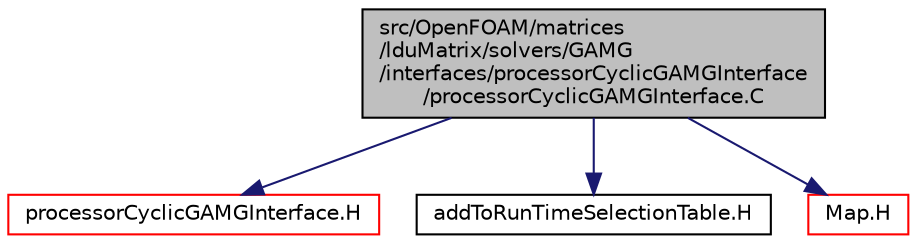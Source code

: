digraph "src/OpenFOAM/matrices/lduMatrix/solvers/GAMG/interfaces/processorCyclicGAMGInterface/processorCyclicGAMGInterface.C"
{
  bgcolor="transparent";
  edge [fontname="Helvetica",fontsize="10",labelfontname="Helvetica",labelfontsize="10"];
  node [fontname="Helvetica",fontsize="10",shape=record];
  Node0 [label="src/OpenFOAM/matrices\l/lduMatrix/solvers/GAMG\l/interfaces/processorCyclicGAMGInterface\l/processorCyclicGAMGInterface.C",height=0.2,width=0.4,color="black", fillcolor="grey75", style="filled", fontcolor="black"];
  Node0 -> Node1 [color="midnightblue",fontsize="10",style="solid",fontname="Helvetica"];
  Node1 [label="processorCyclicGAMGInterface.H",height=0.2,width=0.4,color="red",URL="$a11558.html"];
  Node0 -> Node156 [color="midnightblue",fontsize="10",style="solid",fontname="Helvetica"];
  Node156 [label="addToRunTimeSelectionTable.H",height=0.2,width=0.4,color="black",URL="$a09989.html",tooltip="Macros for easy insertion into run-time selection tables. "];
  Node0 -> Node157 [color="midnightblue",fontsize="10",style="solid",fontname="Helvetica"];
  Node157 [label="Map.H",height=0.2,width=0.4,color="red",URL="$a09191.html"];
}
